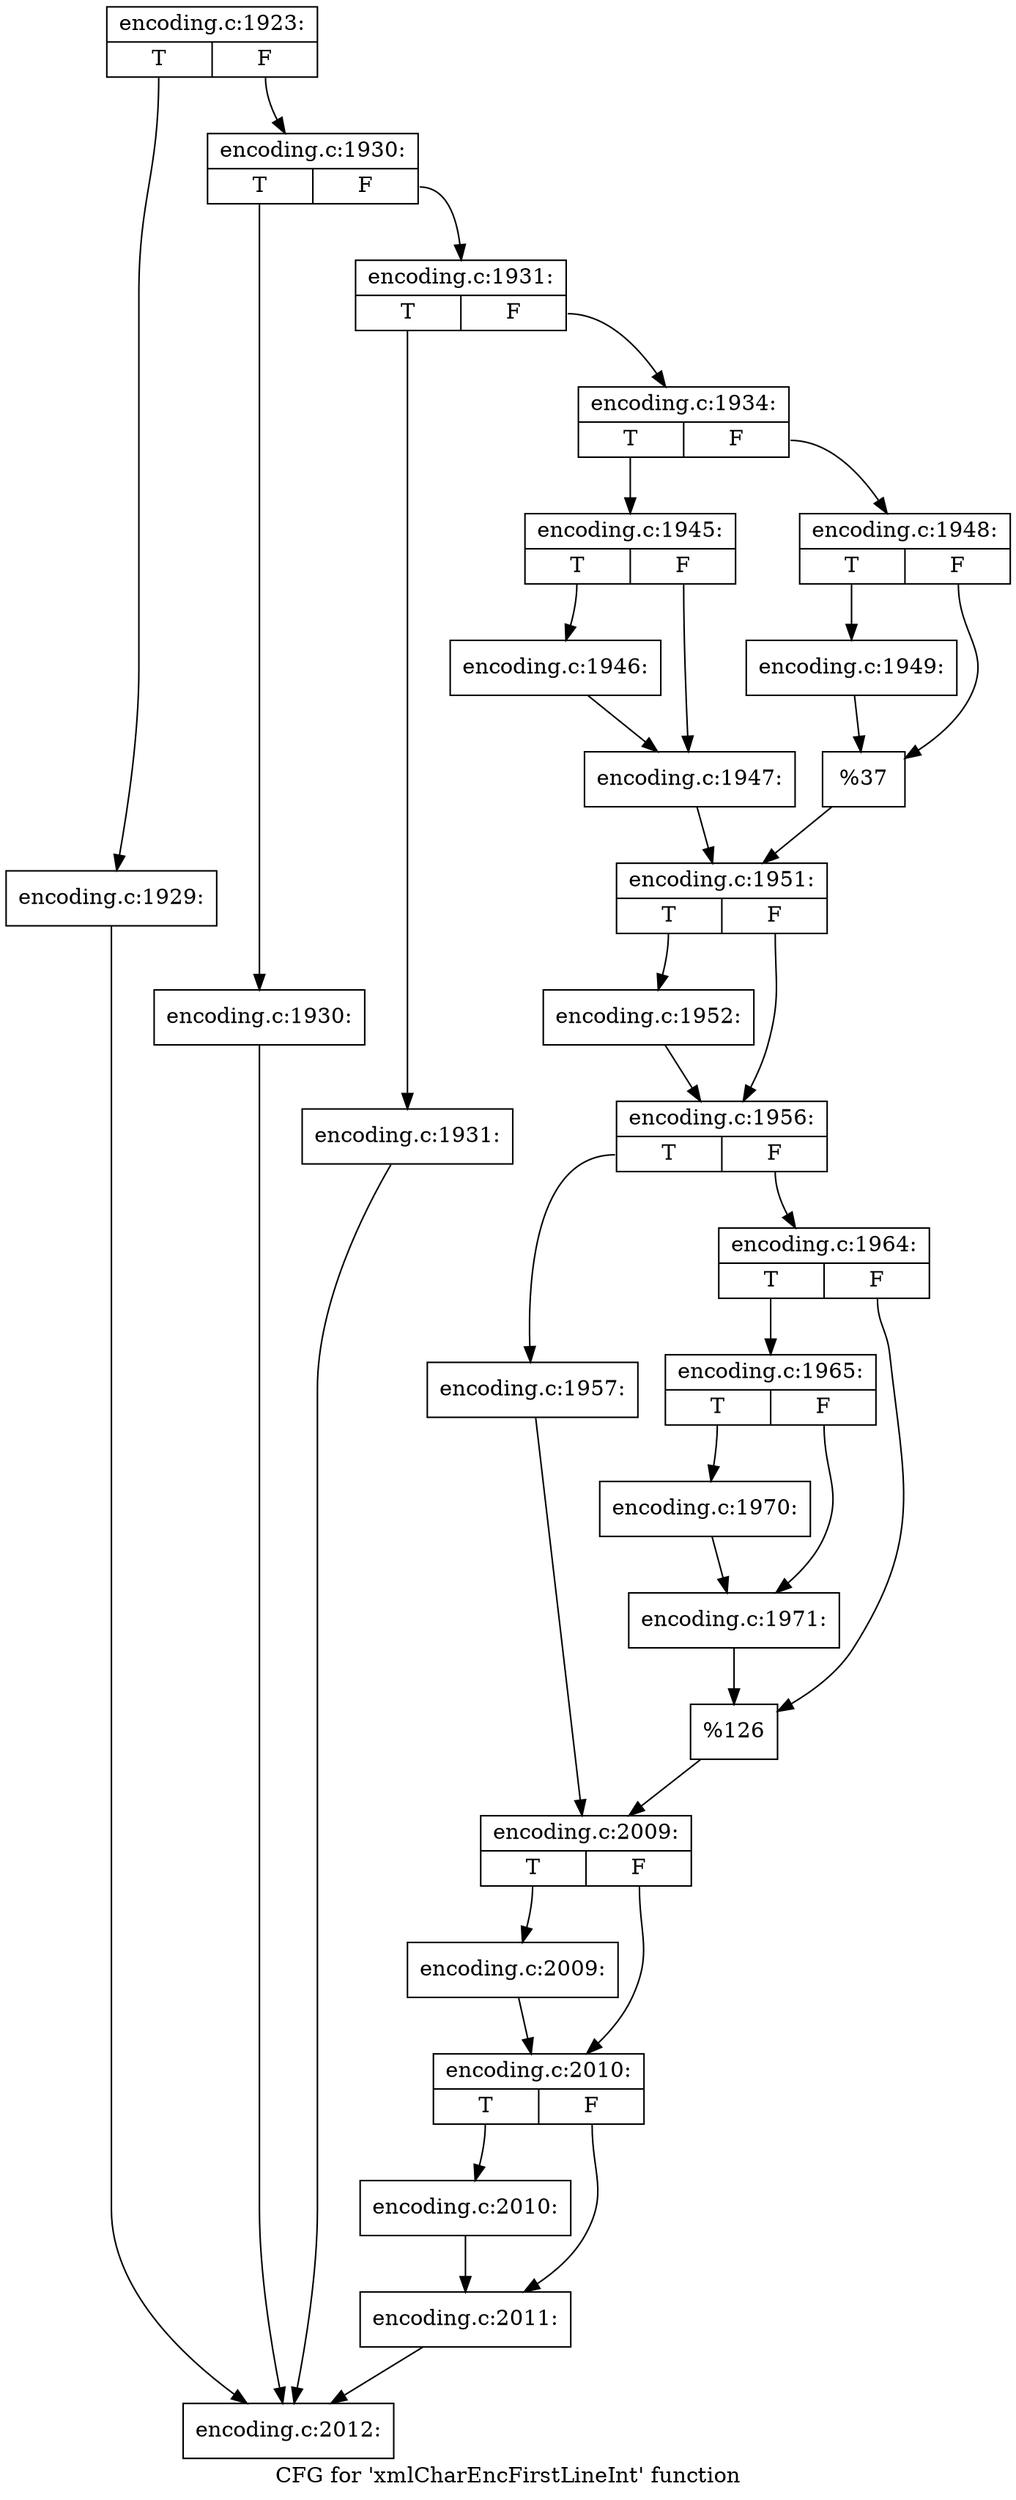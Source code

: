 digraph "CFG for 'xmlCharEncFirstLineInt' function" {
	label="CFG for 'xmlCharEncFirstLineInt' function";

	Node0x46d4980 [shape=record,label="{encoding.c:1923:|{<s0>T|<s1>F}}"];
	Node0x46d4980:s0 -> Node0x46d9480;
	Node0x46d4980:s1 -> Node0x46d94d0;
	Node0x46d9480 [shape=record,label="{encoding.c:1929:}"];
	Node0x46d9480 -> Node0x46d4cb0;
	Node0x46d94d0 [shape=record,label="{encoding.c:1930:|{<s0>T|<s1>F}}"];
	Node0x46d94d0:s0 -> Node0x46d9990;
	Node0x46d94d0:s1 -> Node0x46d99e0;
	Node0x46d9990 [shape=record,label="{encoding.c:1930:}"];
	Node0x46d9990 -> Node0x46d4cb0;
	Node0x46d99e0 [shape=record,label="{encoding.c:1931:|{<s0>T|<s1>F}}"];
	Node0x46d99e0:s0 -> Node0x46d9ed0;
	Node0x46d99e0:s1 -> Node0x46d9f20;
	Node0x46d9ed0 [shape=record,label="{encoding.c:1931:}"];
	Node0x46d9ed0 -> Node0x46d4cb0;
	Node0x46d9f20 [shape=record,label="{encoding.c:1934:|{<s0>T|<s1>F}}"];
	Node0x46d9f20:s0 -> Node0x46dac70;
	Node0x46d9f20:s1 -> Node0x46dad10;
	Node0x46dac70 [shape=record,label="{encoding.c:1945:|{<s0>T|<s1>F}}"];
	Node0x46dac70:s0 -> Node0x46db0d0;
	Node0x46dac70:s1 -> Node0x46db120;
	Node0x46db0d0 [shape=record,label="{encoding.c:1946:}"];
	Node0x46db0d0 -> Node0x46db120;
	Node0x46db120 [shape=record,label="{encoding.c:1947:}"];
	Node0x46db120 -> Node0x46dacc0;
	Node0x46dad10 [shape=record,label="{encoding.c:1948:|{<s0>T|<s1>F}}"];
	Node0x46dad10:s0 -> Node0x46db740;
	Node0x46dad10:s1 -> Node0x46db790;
	Node0x46db740 [shape=record,label="{encoding.c:1949:}"];
	Node0x46db740 -> Node0x46db790;
	Node0x46db790 [shape=record,label="{%37}"];
	Node0x46db790 -> Node0x46dacc0;
	Node0x46dacc0 [shape=record,label="{encoding.c:1951:|{<s0>T|<s1>F}}"];
	Node0x46dacc0:s0 -> Node0x465c070;
	Node0x46dacc0:s1 -> Node0x465c0c0;
	Node0x465c070 [shape=record,label="{encoding.c:1952:}"];
	Node0x465c070 -> Node0x465c0c0;
	Node0x465c0c0 [shape=record,label="{encoding.c:1956:|{<s0>T|<s1>F}}"];
	Node0x465c0c0:s0 -> Node0x46dd2d0;
	Node0x465c0c0:s1 -> Node0x46ddb90;
	Node0x46dd2d0 [shape=record,label="{encoding.c:1957:}"];
	Node0x46dd2d0 -> Node0x46dd600;
	Node0x46ddb90 [shape=record,label="{encoding.c:1964:|{<s0>T|<s1>F}}"];
	Node0x46ddb90:s0 -> Node0x466d080;
	Node0x46ddb90:s1 -> Node0x46dce70;
	Node0x466d080 [shape=record,label="{encoding.c:1965:|{<s0>T|<s1>F}}"];
	Node0x466d080:s0 -> Node0x466f570;
	Node0x466d080:s1 -> Node0x46dd430;
	Node0x466f570 [shape=record,label="{encoding.c:1970:}"];
	Node0x466f570 -> Node0x46dd430;
	Node0x46dd430 [shape=record,label="{encoding.c:1971:}"];
	Node0x46dd430 -> Node0x46dce70;
	Node0x46dce70 [shape=record,label="{%126}"];
	Node0x46dce70 -> Node0x46dd600;
	Node0x46dd600 [shape=record,label="{encoding.c:2009:|{<s0>T|<s1>F}}"];
	Node0x46dd600:s0 -> Node0x466f8a0;
	Node0x46dd600:s1 -> Node0x46e2970;
	Node0x466f8a0 [shape=record,label="{encoding.c:2009:}"];
	Node0x466f8a0 -> Node0x46e2970;
	Node0x46e2970 [shape=record,label="{encoding.c:2010:|{<s0>T|<s1>F}}"];
	Node0x46e2970:s0 -> Node0x46e2df0;
	Node0x46e2970:s1 -> Node0x46e2e40;
	Node0x46e2df0 [shape=record,label="{encoding.c:2010:}"];
	Node0x46e2df0 -> Node0x46e2e40;
	Node0x46e2e40 [shape=record,label="{encoding.c:2011:}"];
	Node0x46e2e40 -> Node0x46d4cb0;
	Node0x46d4cb0 [shape=record,label="{encoding.c:2012:}"];
}
